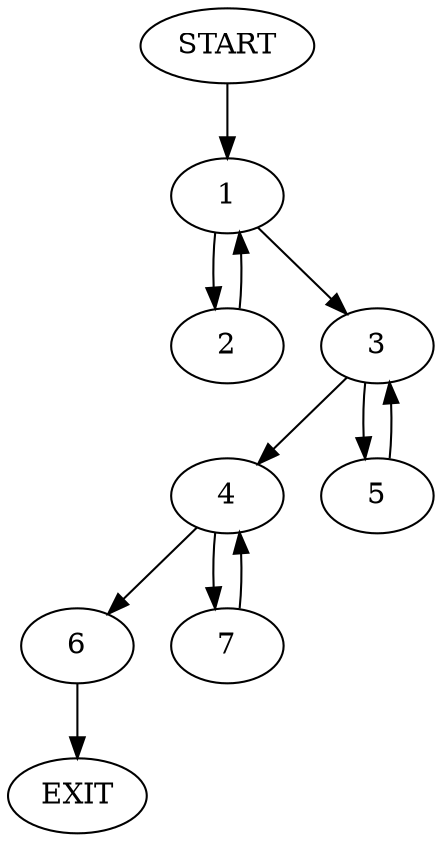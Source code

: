 digraph {
0 [label="START"]
8 [label="EXIT"]
0 -> 1
1 -> 2
1 -> 3
2 -> 1
3 -> 4
3 -> 5
5 -> 3
4 -> 6
4 -> 7
7 -> 4
6 -> 8
}
